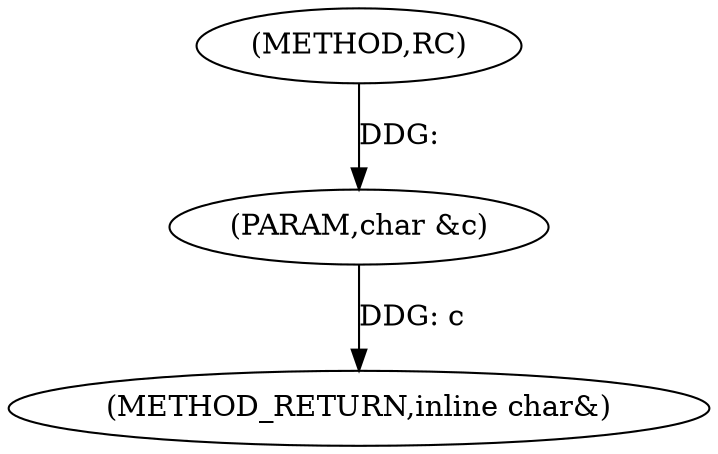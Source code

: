 digraph "RC" {  
"1000236" [label = "(METHOD,RC)" ]
"1000239" [label = "(METHOD_RETURN,inline char&)" ]
"1000237" [label = "(PARAM,char &c)" ]
  "1000237" -> "1000239"  [ label = "DDG: c"] 
  "1000236" -> "1000237"  [ label = "DDG: "] 
}
